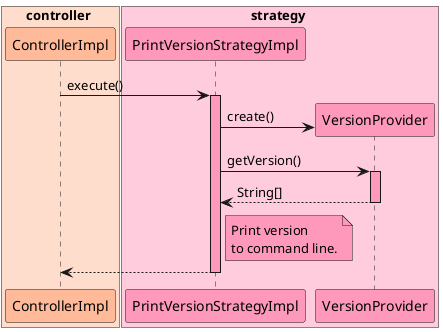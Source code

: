 @startuml
autoactivate on

box controller #FFDDCC
participant ControllerImpl #FFBB99
end box

box strategy #FFCCDD
participant PrintVersionStrategyImpl #FF99BB
participant VersionProvider #FF99BB
end box


ControllerImpl -> PrintVersionStrategyImpl #FF99BB : execute()

PrintVersionStrategyImpl -> VersionProvider ** : create()

PrintVersionStrategyImpl -> VersionProvider #FF99BB : getVersion()
PrintVersionStrategyImpl <-- VersionProvider : String[]

note right of PrintVersionStrategyImpl #FF99BB: Print version\nto command line.

ControllerImpl <-- PrintVersionStrategyImpl
@enduml